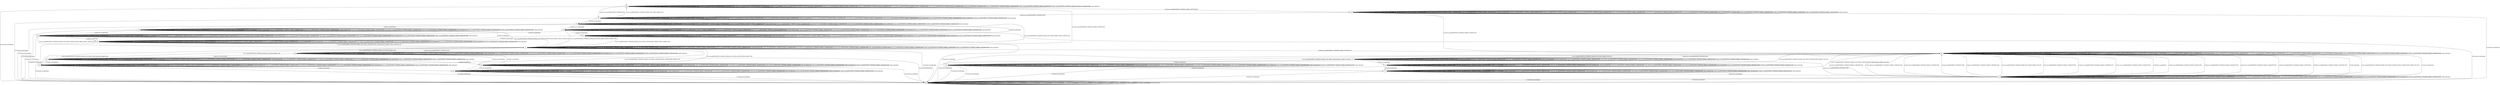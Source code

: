 digraph peripheral_07_17_selected {
s0 [label="start"];
s1 [label="end"];
s2 [label="s2"];
s3 [label="s3"];
s4 [label="s4"];
s5 [label="s5"];
s6 [label="s6"];
s7 [label="s7"];
s8 [label="s8"];
s9 [label="s9"];
s10 [label="s10"];
s11 [label="s11"];
s12 [label="s12"];
s13 [label="s13"];
s14 [label="s14"];
s15 [label="s15"];
s16 [label="s16"];
s17 [label="s17"];
s18 [label="s18"];
s19 [label="s19"];
s21 [label="s21"];
s21 [label="s21"];
s22 [label="s22"];
s0 -> s0  [label="ll_enc_req_pkt/BTLE|BTLE_CTRL|BTLE_DATA|LL_ENC_RSP|LL_REJECT_IND"];
s0 -> s0  [label="ll_enc_rsp_pkt/BTLE|BTLE_CTRL|BTLE_DATA|LL_UNKNOWN_RSP"];
s0 -> s0  [label="ll_start_enc_req_pkt/BTLE|BTLE_CTRL|BTLE_DATA|LL_UNKNOWN_RSP"];
s0 -> s0  [label="ll_start_enc_rsp_pkt/BTLE|BTLE_CTRL|BTLE_DATA|LL_UNKNOWN_RSP"];
s0 -> s0  [label="ll_unknown_rsp_pkt/empty"];
s0 -> s13  [label="ll_feature_req_pkt/BTLE|BTLE_CTRL|BTLE_DATA|LL_FEATURE_RSP"];
s0 -> s0  [label="ll_feature_rsp_pkt/BTLE|BTLE_CTRL|BTLE_DATA|L2CAP_Hdr|LL_UNKNOWN_RSP"];
s0 -> s8  [label="ll_pause_enc_req_pkt/BTLE|BTLE_CTRL|BTLE_DATA"];
s0 -> s0  [label="ll_pause_enc_rsp_pkt/BTLE|BTLE_CTRL|BTLE_DATA|LL_UNKNOWN_RSP"];
s0 -> s2  [label="ll_version_ind_pkt/BTLE|BTLE_CTRL|BTLE_DATA|LL_VERSION_IND"];
s0 -> s0  [label="ll_reject_ind_pkt/BTLE|BTLE_CTRL|BTLE_DATA|LL_UNKNOWN_RSP"];
s0 -> s0  [label="ll_slave_feature_req_pkt/BTLE|BTLE_CTRL|BTLE_DATA|LL_UNKNOWN_RSP"];
s0 -> s0  [label="ll_reject_ind_ext_pkt/BTLE|BTLE_CTRL|BTLE_DATA|LL_UNKNOWN_RSP"];
s0 -> s0  [label="ll_ping_req_pkt/BTLE|BTLE_CTRL|BTLE_DATA"];
s0 -> s0  [label="ll_ping_rsp_pkt/BTLE|BTLE_CTRL|BTLE_DATA|LL_UNKNOWN_RSP"];
s0 -> s0  [label="ll_length_req_pkt/BTLE|BTLE_CTRL|BTLE_DATA|LL_LENGTH_RSP"];
s0 -> s0  [label="ll_length_rsp_pkt/BTLE|BTLE_CTRL|BTLE_DATA|L2CAP_Hdr|LL_UNKNOWN_RSP"];
s0 -> s1  [label="ll_terminate_ind_pkt/empty"];
s0 -> s0  [label="ll_empty_pkt/empty"];
s1 -> s1  [label="ll_enc_req_pkt/empty"];
s1 -> s1  [label="ll_enc_rsp_pkt/empty"];
s1 -> s1  [label="ll_start_enc_req_pkt/empty"];
s1 -> s1  [label="ll_start_enc_rsp_pkt/empty"];
s1 -> s1  [label="ll_unknown_rsp_pkt/empty"];
s1 -> s1  [label="ll_feature_req_pkt/empty"];
s1 -> s1  [label="ll_feature_rsp_pkt/empty"];
s1 -> s1  [label="ll_pause_enc_req_pkt/empty"];
s1 -> s1  [label="ll_pause_enc_rsp_pkt/empty"];
s1 -> s1  [label="ll_version_ind_pkt/empty"];
s1 -> s1  [label="ll_reject_ind_pkt/empty"];
s1 -> s1  [label="ll_slave_feature_req_pkt/empty"];
s1 -> s1  [label="ll_reject_ind_ext_pkt/empty"];
s1 -> s1  [label="ll_ping_req_pkt/empty"];
s1 -> s1  [label="ll_ping_rsp_pkt/empty"];
s1 -> s1  [label="ll_length_req_pkt/empty"];
s1 -> s1  [label="ll_length_rsp_pkt/empty"];
s1 -> s1  [label="ll_terminate_ind_pkt/empty"];
s1 -> s1  [label="ll_empty_pkt/empty"];
s2 -> s2  [label="ll_enc_req_pkt/BTLE|BTLE_CTRL|BTLE_DATA|LL_ENC_RSP|LL_REJECT_IND"];
s2 -> s2  [label="ll_enc_rsp_pkt/BTLE|BTLE_CTRL|BTLE_DATA|LL_UNKNOWN_RSP"];
s2 -> s2  [label="ll_start_enc_req_pkt/BTLE|BTLE_CTRL|BTLE_DATA|LL_UNKNOWN_RSP"];
s2 -> s2  [label="ll_start_enc_rsp_pkt/BTLE|BTLE_CTRL|BTLE_DATA|LL_UNKNOWN_RSP"];
s2 -> s2  [label="ll_unknown_rsp_pkt/empty"];
s2 -> s3  [label="ll_feature_req_pkt/BTLE|BTLE_CTRL|BTLE_DATA|LL_FEATURE_RSP"];
s2 -> s2  [label="ll_feature_rsp_pkt/BTLE|BTLE_CTRL|BTLE_DATA|LL_UNKNOWN_RSP"];
s2 -> s16  [label="ll_pause_enc_req_pkt/BTLE|BTLE_CTRL|BTLE_DATA"];
s2 -> s2  [label="ll_pause_enc_rsp_pkt/BTLE|BTLE_CTRL|BTLE_DATA|LL_UNKNOWN_RSP"];
s2 -> s2  [label="ll_version_ind_pkt/empty"];
s2 -> s2  [label="ll_reject_ind_pkt/BTLE|BTLE_CTRL|BTLE_DATA|LL_UNKNOWN_RSP"];
s2 -> s2  [label="ll_slave_feature_req_pkt/BTLE|BTLE_CTRL|BTLE_DATA|LL_UNKNOWN_RSP"];
s2 -> s2  [label="ll_reject_ind_ext_pkt/BTLE|BTLE_CTRL|BTLE_DATA|LL_UNKNOWN_RSP"];
s2 -> s2  [label="ll_ping_req_pkt/BTLE|BTLE_CTRL|BTLE_DATA"];
s2 -> s2  [label="ll_ping_rsp_pkt/BTLE|BTLE_CTRL|BTLE_DATA|LL_UNKNOWN_RSP"];
s2 -> s2  [label="ll_length_req_pkt/BTLE|BTLE_CTRL|BTLE_DATA|LL_LENGTH_RSP"];
s2 -> s2  [label="ll_length_rsp_pkt/BTLE|BTLE_CTRL|BTLE_DATA|LL_UNKNOWN_RSP"];
s2 -> s1  [label="ll_terminate_ind_pkt/empty"];
s2 -> s2  [label="ll_empty_pkt/empty"];
s3 -> s3  [label="ll_enc_req_pkt/BTLE|BTLE_CTRL|BTLE_DATA|LL_ENC_RSP|LL_REJECT_EXT_IND"];
s3 -> s3  [label="ll_enc_rsp_pkt/BTLE|BTLE_CTRL|BTLE_DATA|LL_UNKNOWN_RSP"];
s3 -> s3  [label="ll_start_enc_req_pkt/BTLE|BTLE_CTRL|BTLE_DATA|LL_UNKNOWN_RSP"];
s3 -> s3  [label="ll_start_enc_rsp_pkt/BTLE|BTLE_CTRL|BTLE_DATA|LL_UNKNOWN_RSP"];
s3 -> s3  [label="ll_unknown_rsp_pkt/empty"];
s3 -> s3  [label="ll_feature_req_pkt/BTLE|BTLE_CTRL|BTLE_DATA|LL_FEATURE_RSP"];
s3 -> s3  [label="ll_feature_rsp_pkt/BTLE|BTLE_CTRL|BTLE_DATA|LL_UNKNOWN_RSP"];
s3 -> s4  [label="ll_pause_enc_req_pkt/BTLE|BTLE_CTRL|BTLE_DATA"];
s3 -> s3  [label="ll_pause_enc_rsp_pkt/BTLE|BTLE_CTRL|BTLE_DATA|LL_UNKNOWN_RSP"];
s3 -> s3  [label="ll_version_ind_pkt/empty"];
s3 -> s3  [label="ll_reject_ind_pkt/BTLE|BTLE_CTRL|BTLE_DATA|LL_UNKNOWN_RSP"];
s3 -> s3  [label="ll_slave_feature_req_pkt/BTLE|BTLE_CTRL|BTLE_DATA|LL_UNKNOWN_RSP"];
s3 -> s3  [label="ll_reject_ind_ext_pkt/BTLE|BTLE_CTRL|BTLE_DATA|LL_UNKNOWN_RSP"];
s3 -> s3  [label="ll_ping_req_pkt/BTLE|BTLE_CTRL|BTLE_DATA"];
s3 -> s3  [label="ll_ping_rsp_pkt/BTLE|BTLE_CTRL|BTLE_DATA|LL_UNKNOWN_RSP"];
s3 -> s3  [label="ll_length_req_pkt/BTLE|BTLE_CTRL|BTLE_DATA|LL_LENGTH_RSP"];
s3 -> s3  [label="ll_length_rsp_pkt/BTLE|BTLE_CTRL|BTLE_DATA|LL_UNKNOWN_RSP"];
s3 -> s1  [label="ll_terminate_ind_pkt/empty"];
s3 -> s3  [label="ll_empty_pkt/empty"];
s4 -> s3  [label="ll_enc_req_pkt/BTLE|BTLE_CTRL|BTLE_DATA|LL_ENC_RSP|LL_REJECT_EXT_IND"];
s4 -> s4  [label="ll_enc_rsp_pkt/BTLE|BTLE_CTRL|BTLE_DATA|LL_UNKNOWN_RSP"];
s4 -> s4  [label="ll_start_enc_req_pkt/BTLE|BTLE_CTRL|BTLE_DATA|LL_UNKNOWN_RSP"];
s4 -> s4  [label="ll_start_enc_rsp_pkt/BTLE|BTLE_CTRL|BTLE_DATA|LL_UNKNOWN_RSP"];
s4 -> s4  [label="ll_unknown_rsp_pkt/empty"];
s4 -> s5  [label="ll_feature_req_pkt/empty"];
s4 -> s4  [label="ll_feature_rsp_pkt/BTLE|BTLE_CTRL|BTLE_DATA|LL_UNKNOWN_RSP"];
s4 -> s4  [label="ll_pause_enc_req_pkt/BTLE|BTLE_CTRL|BTLE_DATA|LL_UNKNOWN_RSP"];
s4 -> s4  [label="ll_pause_enc_rsp_pkt/empty"];
s4 -> s4  [label="ll_version_ind_pkt/empty"];
s4 -> s4  [label="ll_reject_ind_pkt/BTLE|BTLE_CTRL|BTLE_DATA|LL_UNKNOWN_RSP"];
s4 -> s4  [label="ll_slave_feature_req_pkt/BTLE|BTLE_CTRL|BTLE_DATA|LL_UNKNOWN_RSP"];
s4 -> s4  [label="ll_reject_ind_ext_pkt/BTLE|BTLE_CTRL|BTLE_DATA|LL_UNKNOWN_RSP"];
s4 -> s4  [label="ll_ping_req_pkt/empty"];
s4 -> s4  [label="ll_ping_rsp_pkt/BTLE|BTLE_CTRL|BTLE_DATA|LL_UNKNOWN_RSP"];
s4 -> s6  [label="ll_length_req_pkt/empty"];
s4 -> s4  [label="ll_length_rsp_pkt/BTLE|BTLE_CTRL|BTLE_DATA|LL_UNKNOWN_RSP"];
s4 -> s1  [label="ll_terminate_ind_pkt/empty"];
s4 -> s4  [label="ll_empty_pkt/empty"];
s5 -> s3  [label="ll_enc_req_pkt/BTLE|BTLE_CTRL|BTLE_DATA|LL_ENC_RSP|LL_FEATURE_RSP|LL_REJECT_EXT_IND"];
s5 -> s5  [label="ll_enc_rsp_pkt/BTLE|BTLE_CTRL|BTLE_DATA|LL_UNKNOWN_RSP"];
s5 -> s5  [label="ll_start_enc_req_pkt/BTLE|BTLE_CTRL|BTLE_DATA|LL_UNKNOWN_RSP"];
s5 -> s5  [label="ll_start_enc_rsp_pkt/BTLE|BTLE_CTRL|BTLE_DATA|LL_UNKNOWN_RSP"];
s5 -> s5  [label="ll_unknown_rsp_pkt/empty"];
s5 -> s5  [label="ll_feature_req_pkt/empty"];
s5 -> s5  [label="ll_feature_rsp_pkt/BTLE|BTLE_CTRL|BTLE_DATA|LL_UNKNOWN_RSP"];
s5 -> s5  [label="ll_pause_enc_req_pkt/BTLE|BTLE_CTRL|BTLE_DATA|LL_UNKNOWN_RSP"];
s5 -> s5  [label="ll_pause_enc_rsp_pkt/empty"];
s5 -> s5  [label="ll_version_ind_pkt/empty"];
s5 -> s5  [label="ll_reject_ind_pkt/BTLE|BTLE_CTRL|BTLE_DATA|LL_UNKNOWN_RSP"];
s5 -> s5  [label="ll_slave_feature_req_pkt/BTLE|BTLE_CTRL|BTLE_DATA|LL_UNKNOWN_RSP"];
s5 -> s5  [label="ll_reject_ind_ext_pkt/BTLE|BTLE_CTRL|BTLE_DATA|LL_UNKNOWN_RSP"];
s5 -> s5  [label="ll_ping_req_pkt/empty"];
s5 -> s5  [label="ll_ping_rsp_pkt/BTLE|BTLE_CTRL|BTLE_DATA|LL_UNKNOWN_RSP"];
s5 -> s7  [label="ll_length_req_pkt/empty"];
s5 -> s5  [label="ll_length_rsp_pkt/BTLE|BTLE_CTRL|BTLE_DATA|LL_UNKNOWN_RSP"];
s5 -> s1  [label="ll_terminate_ind_pkt/empty"];
s5 -> s5  [label="ll_empty_pkt/empty"];
s6 -> s3  [label="ll_enc_req_pkt/BTLE|BTLE_CTRL|BTLE_DATA|LL_ENC_RSP|LL_LENGTH_RSP|LL_REJECT_EXT_IND"];
s6 -> s6  [label="ll_enc_rsp_pkt/BTLE|BTLE_CTRL|BTLE_DATA|LL_UNKNOWN_RSP"];
s6 -> s6  [label="ll_start_enc_req_pkt/BTLE|BTLE_CTRL|BTLE_DATA|LL_UNKNOWN_RSP"];
s6 -> s6  [label="ll_start_enc_rsp_pkt/BTLE|BTLE_CTRL|BTLE_DATA|LL_UNKNOWN_RSP"];
s6 -> s6  [label="ll_unknown_rsp_pkt/empty"];
s6 -> s7  [label="ll_feature_req_pkt/empty"];
s6 -> s6  [label="ll_feature_rsp_pkt/BTLE|BTLE_CTRL|BTLE_DATA|LL_UNKNOWN_RSP"];
s6 -> s6  [label="ll_pause_enc_req_pkt/BTLE|BTLE_CTRL|BTLE_DATA|LL_UNKNOWN_RSP"];
s6 -> s6  [label="ll_pause_enc_rsp_pkt/empty"];
s6 -> s6  [label="ll_version_ind_pkt/empty"];
s6 -> s6  [label="ll_reject_ind_pkt/BTLE|BTLE_CTRL|BTLE_DATA|LL_UNKNOWN_RSP"];
s6 -> s6  [label="ll_slave_feature_req_pkt/BTLE|BTLE_CTRL|BTLE_DATA|LL_UNKNOWN_RSP"];
s6 -> s6  [label="ll_reject_ind_ext_pkt/BTLE|BTLE_CTRL|BTLE_DATA|LL_UNKNOWN_RSP"];
s6 -> s6  [label="ll_ping_req_pkt/empty"];
s6 -> s6  [label="ll_ping_rsp_pkt/BTLE|BTLE_CTRL|BTLE_DATA|LL_UNKNOWN_RSP"];
s6 -> s6  [label="ll_length_req_pkt/empty"];
s6 -> s6  [label="ll_length_rsp_pkt/BTLE|BTLE_CTRL|BTLE_DATA|LL_UNKNOWN_RSP"];
s6 -> s1  [label="ll_terminate_ind_pkt/empty"];
s6 -> s6  [label="ll_empty_pkt/empty"];
s7 -> s3  [label="ll_enc_req_pkt/BTLE|BTLE_CTRL|BTLE_DATA|LL_ENC_RSP|LL_FEATURE_RSP|LL_LENGTH_RSP|LL_REJECT_EXT_IND"];
s7 -> s7  [label="ll_enc_rsp_pkt/BTLE|BTLE_CTRL|BTLE_DATA|LL_UNKNOWN_RSP"];
s7 -> s7  [label="ll_start_enc_req_pkt/BTLE|BTLE_CTRL|BTLE_DATA|LL_UNKNOWN_RSP"];
s7 -> s7  [label="ll_start_enc_rsp_pkt/BTLE|BTLE_CTRL|BTLE_DATA|LL_UNKNOWN_RSP"];
s7 -> s7  [label="ll_unknown_rsp_pkt/empty"];
s7 -> s7  [label="ll_feature_req_pkt/empty"];
s7 -> s7  [label="ll_feature_rsp_pkt/BTLE|BTLE_CTRL|BTLE_DATA|LL_UNKNOWN_RSP"];
s7 -> s7  [label="ll_pause_enc_req_pkt/BTLE|BTLE_CTRL|BTLE_DATA|LL_UNKNOWN_RSP"];
s7 -> s21  [label="ll_pause_enc_rsp_pkt/empty"];
s7 -> s7  [label="ll_version_ind_pkt/empty"];
s7 -> s7  [label="ll_reject_ind_pkt/BTLE|BTLE_CTRL|BTLE_DATA|LL_UNKNOWN_RSP"];
s7 -> s7  [label="ll_slave_feature_req_pkt/BTLE|BTLE_CTRL|BTLE_DATA|LL_UNKNOWN_RSP"];
s7 -> s7  [label="ll_reject_ind_ext_pkt/BTLE|BTLE_CTRL|BTLE_DATA|LL_UNKNOWN_RSP"];
s7 -> s7  [label="ll_ping_req_pkt/empty"];
s7 -> s7  [label="ll_ping_rsp_pkt/BTLE|BTLE_CTRL|BTLE_DATA|LL_UNKNOWN_RSP"];
s7 -> s7  [label="ll_length_req_pkt/empty"];
s7 -> s7  [label="ll_length_rsp_pkt/BTLE|BTLE_CTRL|BTLE_DATA|LL_UNKNOWN_RSP"];
s7 -> s1  [label="ll_terminate_ind_pkt/empty"];
s7 -> s7  [label="ll_empty_pkt/empty"];
s8 -> s0  [label="ll_enc_req_pkt/BTLE|BTLE_CTRL|BTLE_DATA|LL_ENC_RSP|LL_REJECT_IND"];
s8 -> s8  [label="ll_enc_rsp_pkt/BTLE|BTLE_CTRL|BTLE_DATA|LL_UNKNOWN_RSP"];
s8 -> s8  [label="ll_start_enc_req_pkt/BTLE|BTLE_CTRL|BTLE_DATA|LL_UNKNOWN_RSP"];
s8 -> s8  [label="ll_start_enc_rsp_pkt/BTLE|BTLE_CTRL|BTLE_DATA|LL_UNKNOWN_RSP"];
s8 -> s8  [label="ll_unknown_rsp_pkt/empty"];
s8 -> s8  [label="ll_feature_req_pkt/empty"];
s8 -> s8  [label="ll_feature_rsp_pkt/BTLE|BTLE_CTRL|BTLE_DATA|LL_UNKNOWN_RSP"];
s8 -> s8  [label="ll_pause_enc_req_pkt/BTLE|BTLE_CTRL|BTLE_DATA|LL_UNKNOWN_RSP"];
s8 -> s8  [label="ll_pause_enc_rsp_pkt/empty"];
s8 -> s9  [label="ll_version_ind_pkt/empty"];
s8 -> s8  [label="ll_reject_ind_pkt/BTLE|BTLE_CTRL|BTLE_DATA|LL_UNKNOWN_RSP"];
s8 -> s8  [label="ll_slave_feature_req_pkt/BTLE|BTLE_CTRL|BTLE_DATA|LL_UNKNOWN_RSP"];
s8 -> s8  [label="ll_reject_ind_ext_pkt/BTLE|BTLE_CTRL|BTLE_DATA|LL_UNKNOWN_RSP"];
s8 -> s8  [label="ll_ping_req_pkt/empty"];
s8 -> s8  [label="ll_ping_rsp_pkt/BTLE|BTLE_CTRL|BTLE_DATA|LL_UNKNOWN_RSP"];
s8 -> s8  [label="ll_length_req_pkt/empty"];
s8 -> s8  [label="ll_length_rsp_pkt/BTLE|BTLE_CTRL|BTLE_DATA|LL_UNKNOWN_RSP"];
s8 -> s1  [label="ll_terminate_ind_pkt/empty"];
s8 -> s8  [label="ll_empty_pkt/empty"];
s9 -> s2  [label="ll_enc_req_pkt/BTLE|BTLE_CTRL|BTLE_DATA|LL_ENC_RSP|LL_REJECT_IND|LL_VERSION_IND"];
s9 -> s9  [label="ll_enc_rsp_pkt/BTLE|BTLE_CTRL|BTLE_DATA|LL_UNKNOWN_RSP"];
s9 -> s9  [label="ll_start_enc_req_pkt/BTLE|BTLE_CTRL|BTLE_DATA|LL_UNKNOWN_RSP"];
s9 -> s9  [label="ll_start_enc_rsp_pkt/BTLE|BTLE_CTRL|BTLE_DATA|LL_UNKNOWN_RSP"];
s9 -> s9  [label="ll_unknown_rsp_pkt/empty"];
s9 -> s10  [label="ll_feature_req_pkt/empty"];
s9 -> s9  [label="ll_feature_rsp_pkt/BTLE|BTLE_CTRL|BTLE_DATA|LL_UNKNOWN_RSP"];
s9 -> s9  [label="ll_pause_enc_req_pkt/BTLE|BTLE_CTRL|BTLE_DATA|LL_UNKNOWN_RSP"];
s9 -> s14  [label="ll_pause_enc_rsp_pkt/empty"];
s9 -> s9  [label="ll_version_ind_pkt/empty"];
s9 -> s9  [label="ll_reject_ind_pkt/BTLE|BTLE_CTRL|BTLE_DATA|LL_UNKNOWN_RSP"];
s9 -> s9  [label="ll_slave_feature_req_pkt/BTLE|BTLE_CTRL|BTLE_DATA|LL_UNKNOWN_RSP"];
s9 -> s9  [label="ll_reject_ind_ext_pkt/BTLE|BTLE_CTRL|BTLE_DATA|LL_UNKNOWN_RSP"];
s9 -> s9  [label="ll_ping_req_pkt/empty"];
s9 -> s9  [label="ll_ping_rsp_pkt/BTLE|BTLE_CTRL|BTLE_DATA|LL_UNKNOWN_RSP"];
s9 -> s11  [label="ll_length_req_pkt/empty"];
s9 -> s9  [label="ll_length_rsp_pkt/BTLE|BTLE_CTRL|BTLE_DATA|LL_UNKNOWN_RSP"];
s9 -> s1  [label="ll_terminate_ind_pkt/empty"];
s9 -> s9  [label="ll_empty_pkt/empty"];
s10 -> s2  [label="ll_enc_req_pkt/BTLE|BTLE_CTRL|BTLE_DATA|LL_ENC_RSP|LL_FEATURE_RSP|LL_REJECT_IND|LL_VERSION_IND"];
s10 -> s10  [label="ll_enc_rsp_pkt/BTLE|BTLE_CTRL|BTLE_DATA|LL_UNKNOWN_RSP"];
s10 -> s10  [label="ll_start_enc_req_pkt/BTLE|BTLE_CTRL|BTLE_DATA|LL_UNKNOWN_RSP"];
s10 -> s10  [label="ll_start_enc_rsp_pkt/BTLE|BTLE_CTRL|BTLE_DATA|LL_UNKNOWN_RSP"];
s10 -> s10  [label="ll_unknown_rsp_pkt/empty"];
s10 -> s10  [label="ll_feature_req_pkt/empty"];
s10 -> s10  [label="ll_feature_rsp_pkt/BTLE|BTLE_CTRL|BTLE_DATA|LL_UNKNOWN_RSP"];
s10 -> s10  [label="ll_pause_enc_req_pkt/BTLE|BTLE_CTRL|BTLE_DATA|LL_UNKNOWN_RSP"];
s10 -> s15  [label="ll_pause_enc_rsp_pkt/empty"];
s10 -> s10  [label="ll_version_ind_pkt/empty"];
s10 -> s10  [label="ll_reject_ind_pkt/BTLE|BTLE_CTRL|BTLE_DATA|LL_UNKNOWN_RSP"];
s10 -> s10  [label="ll_slave_feature_req_pkt/BTLE|BTLE_CTRL|BTLE_DATA|LL_UNKNOWN_RSP"];
s10 -> s10  [label="ll_reject_ind_ext_pkt/BTLE|BTLE_CTRL|BTLE_DATA|LL_UNKNOWN_RSP"];
s10 -> s10  [label="ll_ping_req_pkt/empty"];
s10 -> s10  [label="ll_ping_rsp_pkt/BTLE|BTLE_CTRL|BTLE_DATA|LL_UNKNOWN_RSP"];
s10 -> s12  [label="ll_length_req_pkt/empty"];
s10 -> s10  [label="ll_length_rsp_pkt/BTLE|BTLE_CTRL|BTLE_DATA|LL_UNKNOWN_RSP"];
s10 -> s1  [label="ll_terminate_ind_pkt/empty"];
s10 -> s10  [label="ll_empty_pkt/empty"];
s11 -> s2  [label="ll_enc_req_pkt/BTLE|BTLE_CTRL|BTLE_DATA|LL_ENC_RSP|LL_LENGTH_RSP|LL_REJECT_IND|LL_VERSION_IND"];
s11 -> s11  [label="ll_enc_rsp_pkt/BTLE|BTLE_CTRL|BTLE_DATA|LL_UNKNOWN_RSP"];
s11 -> s11  [label="ll_start_enc_req_pkt/BTLE|BTLE_CTRL|BTLE_DATA|LL_UNKNOWN_RSP"];
s11 -> s11  [label="ll_start_enc_rsp_pkt/BTLE|BTLE_CTRL|BTLE_DATA|LL_UNKNOWN_RSP"];
s11 -> s11  [label="ll_unknown_rsp_pkt/empty"];
s11 -> s12  [label="ll_feature_req_pkt/empty"];
s11 -> s11  [label="ll_feature_rsp_pkt/BTLE|BTLE_CTRL|BTLE_DATA|LL_UNKNOWN_RSP"];
s11 -> s11  [label="ll_pause_enc_req_pkt/BTLE|BTLE_CTRL|BTLE_DATA|LL_UNKNOWN_RSP"];
s11 -> s11  [label="ll_pause_enc_rsp_pkt/empty"];
s11 -> s11  [label="ll_version_ind_pkt/empty"];
s11 -> s11  [label="ll_reject_ind_pkt/BTLE|BTLE_CTRL|BTLE_DATA|LL_UNKNOWN_RSP"];
s11 -> s11  [label="ll_slave_feature_req_pkt/BTLE|BTLE_CTRL|BTLE_DATA|LL_UNKNOWN_RSP"];
s11 -> s11  [label="ll_reject_ind_ext_pkt/BTLE|BTLE_CTRL|BTLE_DATA|LL_UNKNOWN_RSP"];
s11 -> s11  [label="ll_ping_req_pkt/empty"];
s11 -> s11  [label="ll_ping_rsp_pkt/BTLE|BTLE_CTRL|BTLE_DATA|LL_UNKNOWN_RSP"];
s11 -> s11  [label="ll_length_req_pkt/empty"];
s11 -> s11  [label="ll_length_rsp_pkt/BTLE|BTLE_CTRL|BTLE_DATA|LL_UNKNOWN_RSP"];
s11 -> s1  [label="ll_terminate_ind_pkt/empty"];
s11 -> s11  [label="ll_empty_pkt/empty"];
s12 -> s2  [label="ll_enc_req_pkt/BTLE|BTLE_CTRL|BTLE_DATA|LL_ENC_RSP|LL_FEATURE_RSP|LL_LENGTH_RSP|LL_REJECT_IND|LL_VERSION_IND"];
s12 -> s12  [label="ll_enc_rsp_pkt/BTLE|BTLE_CTRL|BTLE_DATA|LL_UNKNOWN_RSP"];
s12 -> s12  [label="ll_start_enc_req_pkt/BTLE|BTLE_CTRL|BTLE_DATA|LL_UNKNOWN_RSP"];
s12 -> s12  [label="ll_start_enc_rsp_pkt/BTLE|BTLE_CTRL|BTLE_DATA|LL_UNKNOWN_RSP"];
s12 -> s12  [label="ll_unknown_rsp_pkt/empty"];
s12 -> s12  [label="ll_feature_req_pkt/empty"];
s12 -> s12  [label="ll_feature_rsp_pkt/BTLE|BTLE_CTRL|BTLE_DATA|LL_UNKNOWN_RSP"];
s12 -> s12  [label="ll_pause_enc_req_pkt/BTLE|BTLE_CTRL|BTLE_DATA|LL_UNKNOWN_RSP"];
s12 -> s12  [label="ll_pause_enc_rsp_pkt/empty"];
s12 -> s12  [label="ll_version_ind_pkt/empty"];
s12 -> s12  [label="ll_reject_ind_pkt/BTLE|BTLE_CTRL|BTLE_DATA|LL_UNKNOWN_RSP"];
s12 -> s12  [label="ll_slave_feature_req_pkt/BTLE|BTLE_CTRL|BTLE_DATA|LL_UNKNOWN_RSP"];
s12 -> s12  [label="ll_reject_ind_ext_pkt/BTLE|BTLE_CTRL|BTLE_DATA|LL_UNKNOWN_RSP"];
s12 -> s12  [label="ll_ping_req_pkt/empty"];
s12 -> s12  [label="ll_ping_rsp_pkt/BTLE|BTLE_CTRL|BTLE_DATA|LL_UNKNOWN_RSP"];
s12 -> s12  [label="ll_length_req_pkt/empty"];
s12 -> s12  [label="ll_length_rsp_pkt/BTLE|BTLE_CTRL|BTLE_DATA|LL_UNKNOWN_RSP"];
s12 -> s1  [label="ll_terminate_ind_pkt/empty"];
s12 -> s12  [label="ll_empty_pkt/empty"];
s13 -> s13  [label="ll_enc_req_pkt/BTLE|BTLE_CTRL|BTLE_DATA|LL_ENC_RSP|LL_REJECT_EXT_IND"];
s13 -> s13  [label="ll_enc_rsp_pkt/BTLE|BTLE_CTRL|BTLE_DATA|LL_UNKNOWN_RSP"];
s13 -> s13  [label="ll_start_enc_req_pkt/BTLE|BTLE_CTRL|BTLE_DATA|LL_UNKNOWN_RSP"];
s13 -> s13  [label="ll_start_enc_rsp_pkt/BTLE|BTLE_CTRL|BTLE_DATA|LL_UNKNOWN_RSP"];
s13 -> s13  [label="ll_unknown_rsp_pkt/empty"];
s13 -> s13  [label="ll_feature_req_pkt/BTLE|BTLE_CTRL|BTLE_DATA|LL_FEATURE_RSP"];
s13 -> s13  [label="ll_feature_rsp_pkt/BTLE|BTLE_CTRL|BTLE_DATA|LL_UNKNOWN_RSP"];
s13 -> s8  [label="ll_pause_enc_req_pkt/BTLE|BTLE_CTRL|BTLE_DATA"];
s13 -> s13  [label="ll_pause_enc_rsp_pkt/BTLE|BTLE_CTRL|BTLE_DATA|LL_UNKNOWN_RSP"];
s13 -> s3  [label="ll_version_ind_pkt/BTLE|BTLE_CTRL|BTLE_DATA|LL_VERSION_IND"];
s13 -> s13  [label="ll_reject_ind_pkt/BTLE|BTLE_CTRL|BTLE_DATA|LL_UNKNOWN_RSP"];
s13 -> s13  [label="ll_slave_feature_req_pkt/BTLE|BTLE_CTRL|BTLE_DATA|LL_UNKNOWN_RSP"];
s13 -> s13  [label="ll_reject_ind_ext_pkt/BTLE|BTLE_CTRL|BTLE_DATA|LL_UNKNOWN_RSP"];
s13 -> s13  [label="ll_ping_req_pkt/BTLE|BTLE_CTRL|BTLE_DATA"];
s13 -> s13  [label="ll_ping_rsp_pkt/BTLE|BTLE_CTRL|BTLE_DATA|LL_UNKNOWN_RSP"];
s13 -> s13  [label="ll_length_req_pkt/BTLE|BTLE_CTRL|BTLE_DATA|LL_LENGTH_RSP"];
s13 -> s13  [label="ll_length_rsp_pkt/BTLE|BTLE_CTRL|BTLE_DATA|LL_UNKNOWN_RSP"];
s13 -> s1  [label="ll_terminate_ind_pkt/empty"];
s13 -> s13  [label="ll_empty_pkt/empty"];
s14 -> s2  [label="ll_enc_req_pkt/BTLE|BTLE_CTRL|BTLE_DATA|LL_ENC_RSP|LL_REJECT_IND|LL_VERSION_IND"];
s14 -> s14  [label="ll_enc_rsp_pkt/BTLE|BTLE_CTRL|BTLE_DATA|LL_UNKNOWN_RSP"];
s14 -> s14  [label="ll_start_enc_req_pkt/BTLE|BTLE_CTRL|BTLE_DATA|LL_UNKNOWN_RSP"];
s14 -> s14  [label="ll_start_enc_rsp_pkt/BTLE|BTLE_CTRL|BTLE_DATA|LL_UNKNOWN_RSP"];
s14 -> s14  [label="ll_unknown_rsp_pkt/empty"];
s14 -> s15  [label="ll_feature_req_pkt/empty"];
s14 -> s14  [label="ll_feature_rsp_pkt/BTLE|BTLE_CTRL|BTLE_DATA|LL_UNKNOWN_RSP"];
s14 -> s14  [label="ll_pause_enc_req_pkt/BTLE|BTLE_CTRL|BTLE_DATA|LL_UNKNOWN_RSP"];
s14 -> s14  [label="ll_pause_enc_rsp_pkt/BTLE|BTLE_CTRL|BTLE_DATA|LL_UNKNOWN_RSP"];
s14 -> s14  [label="ll_version_ind_pkt/empty"];
s14 -> s14  [label="ll_reject_ind_pkt/BTLE|BTLE_CTRL|BTLE_DATA|LL_UNKNOWN_RSP"];
s14 -> s14  [label="ll_slave_feature_req_pkt/BTLE|BTLE_CTRL|BTLE_DATA|LL_UNKNOWN_RSP"];
s14 -> s14  [label="ll_reject_ind_ext_pkt/BTLE|BTLE_CTRL|BTLE_DATA|LL_UNKNOWN_RSP"];
s14 -> s14  [label="ll_ping_req_pkt/empty"];
s14 -> s14  [label="ll_ping_rsp_pkt/BTLE|BTLE_CTRL|BTLE_DATA|LL_UNKNOWN_RSP"];
s14 -> s11  [label="ll_length_req_pkt/empty"];
s14 -> s14  [label="ll_length_rsp_pkt/BTLE|BTLE_CTRL|BTLE_DATA|LL_UNKNOWN_RSP"];
s14 -> s1  [label="ll_terminate_ind_pkt/empty"];
s14 -> s14  [label="ll_empty_pkt/empty"];
s15 -> s2  [label="ll_enc_req_pkt/BTLE|BTLE_CTRL|BTLE_DATA|LL_ENC_RSP|LL_FEATURE_RSP|LL_REJECT_IND|LL_VERSION_IND"];
s15 -> s15  [label="ll_enc_rsp_pkt/BTLE|BTLE_CTRL|BTLE_DATA|LL_UNKNOWN_RSP"];
s15 -> s15  [label="ll_start_enc_req_pkt/BTLE|BTLE_CTRL|BTLE_DATA|LL_UNKNOWN_RSP"];
s15 -> s15  [label="ll_start_enc_rsp_pkt/BTLE|BTLE_CTRL|BTLE_DATA|LL_UNKNOWN_RSP"];
s15 -> s15  [label="ll_unknown_rsp_pkt/empty"];
s15 -> s15  [label="ll_feature_req_pkt/empty"];
s15 -> s15  [label="ll_feature_rsp_pkt/BTLE|BTLE_CTRL|BTLE_DATA|LL_UNKNOWN_RSP"];
s15 -> s15  [label="ll_pause_enc_req_pkt/BTLE|BTLE_CTRL|BTLE_DATA|LL_UNKNOWN_RSP"];
s15 -> s15  [label="ll_pause_enc_rsp_pkt/BTLE|BTLE_CTRL|BTLE_DATA|LL_UNKNOWN_RSP"];
s15 -> s15  [label="ll_version_ind_pkt/empty"];
s15 -> s15  [label="ll_reject_ind_pkt/BTLE|BTLE_CTRL|BTLE_DATA|LL_UNKNOWN_RSP"];
s15 -> s15  [label="ll_slave_feature_req_pkt/BTLE|BTLE_CTRL|BTLE_DATA|LL_UNKNOWN_RSP"];
s15 -> s15  [label="ll_reject_ind_ext_pkt/BTLE|BTLE_CTRL|BTLE_DATA|LL_UNKNOWN_RSP"];
s15 -> s15  [label="ll_ping_req_pkt/empty"];
s15 -> s15  [label="ll_ping_rsp_pkt/BTLE|BTLE_CTRL|BTLE_DATA|LL_UNKNOWN_RSP"];
s15 -> s12  [label="ll_length_req_pkt/empty"];
s15 -> s15  [label="ll_length_rsp_pkt/BTLE|BTLE_CTRL|BTLE_DATA|LL_UNKNOWN_RSP"];
s15 -> s1  [label="ll_terminate_ind_pkt/empty"];
s15 -> s15  [label="ll_empty_pkt/empty"];
s16 -> s2  [label="ll_enc_req_pkt/BTLE|BTLE_CTRL|BTLE_DATA|LL_ENC_RSP|LL_REJECT_IND"];
s16 -> s16  [label="ll_enc_rsp_pkt/BTLE|BTLE_CTRL|BTLE_DATA|LL_UNKNOWN_RSP"];
s16 -> s16  [label="ll_start_enc_req_pkt/BTLE|BTLE_CTRL|BTLE_DATA|LL_UNKNOWN_RSP"];
s16 -> s16  [label="ll_start_enc_rsp_pkt/BTLE|BTLE_CTRL|BTLE_DATA|LL_UNKNOWN_RSP"];
s16 -> s16  [label="ll_unknown_rsp_pkt/empty"];
s16 -> s17  [label="ll_feature_req_pkt/empty"];
s16 -> s16  [label="ll_feature_rsp_pkt/BTLE|BTLE_CTRL|BTLE_DATA|LL_UNKNOWN_RSP"];
s16 -> s16  [label="ll_pause_enc_req_pkt/BTLE|BTLE_CTRL|BTLE_DATA|LL_UNKNOWN_RSP"];
s16 -> s22  [label="ll_pause_enc_rsp_pkt/empty"];
s16 -> s16  [label="ll_version_ind_pkt/empty"];
s16 -> s16  [label="ll_reject_ind_pkt/BTLE|BTLE_CTRL|BTLE_DATA|LL_UNKNOWN_RSP"];
s16 -> s16  [label="ll_slave_feature_req_pkt/BTLE|BTLE_CTRL|BTLE_DATA|LL_UNKNOWN_RSP"];
s16 -> s16  [label="ll_reject_ind_ext_pkt/BTLE|BTLE_CTRL|BTLE_DATA|LL_UNKNOWN_RSP"];
s16 -> s16  [label="ll_ping_req_pkt/empty"];
s16 -> s16  [label="ll_ping_rsp_pkt/BTLE|BTLE_CTRL|BTLE_DATA|LL_UNKNOWN_RSP"];
s16 -> s18  [label="ll_length_req_pkt/empty"];
s16 -> s16  [label="ll_length_rsp_pkt/BTLE|BTLE_CTRL|BTLE_DATA|LL_UNKNOWN_RSP"];
s16 -> s1  [label="ll_terminate_ind_pkt/empty"];
s16 -> s16  [label="ll_empty_pkt/empty"];
s17 -> s2  [label="ll_enc_req_pkt/BTLE|BTLE_CTRL|BTLE_DATA|LL_ENC_RSP|LL_FEATURE_RSP|LL_REJECT_IND"];
s17 -> s17  [label="ll_enc_rsp_pkt/BTLE|BTLE_CTRL|BTLE_DATA|LL_UNKNOWN_RSP"];
s17 -> s17  [label="ll_start_enc_req_pkt/BTLE|BTLE_CTRL|BTLE_DATA|LL_UNKNOWN_RSP"];
s17 -> s17  [label="ll_start_enc_rsp_pkt/BTLE|BTLE_CTRL|BTLE_DATA|LL_UNKNOWN_RSP"];
s17 -> s17  [label="ll_unknown_rsp_pkt/empty"];
s17 -> s17  [label="ll_feature_req_pkt/empty"];
s17 -> s17  [label="ll_feature_rsp_pkt/BTLE|BTLE_CTRL|BTLE_DATA|LL_UNKNOWN_RSP"];
s17 -> s17  [label="ll_pause_enc_req_pkt/BTLE|BTLE_CTRL|BTLE_DATA|LL_UNKNOWN_RSP"];
s17 -> s17  [label="ll_pause_enc_rsp_pkt/empty"];
s17 -> s17  [label="ll_version_ind_pkt/empty"];
s17 -> s17  [label="ll_reject_ind_pkt/BTLE|BTLE_CTRL|BTLE_DATA|LL_UNKNOWN_RSP"];
s17 -> s17  [label="ll_slave_feature_req_pkt/BTLE|BTLE_CTRL|BTLE_DATA|LL_UNKNOWN_RSP"];
s17 -> s17  [label="ll_reject_ind_ext_pkt/BTLE|BTLE_CTRL|BTLE_DATA|LL_UNKNOWN_RSP"];
s17 -> s17  [label="ll_ping_req_pkt/empty"];
s17 -> s17  [label="ll_ping_rsp_pkt/BTLE|BTLE_CTRL|BTLE_DATA|LL_UNKNOWN_RSP"];
s17 -> s19  [label="ll_length_req_pkt/empty"];
s17 -> s17  [label="ll_length_rsp_pkt/BTLE|BTLE_CTRL|BTLE_DATA|LL_UNKNOWN_RSP"];
s17 -> s1  [label="ll_terminate_ind_pkt/empty"];
s17 -> s17  [label="ll_empty_pkt/empty"];
s18 -> s2  [label="ll_enc_req_pkt/BTLE|BTLE_CTRL|BTLE_DATA|LL_ENC_RSP|LL_LENGTH_RSP|LL_REJECT_IND"];
s18 -> s18  [label="ll_enc_rsp_pkt/BTLE|BTLE_CTRL|BTLE_DATA|LL_UNKNOWN_RSP"];
s18 -> s18  [label="ll_start_enc_req_pkt/BTLE|BTLE_CTRL|BTLE_DATA|LL_UNKNOWN_RSP"];
s18 -> s18  [label="ll_start_enc_rsp_pkt/BTLE|BTLE_CTRL|BTLE_DATA|LL_UNKNOWN_RSP"];
s18 -> s18  [label="ll_unknown_rsp_pkt/empty"];
s18 -> s19  [label="ll_feature_req_pkt/empty"];
s18 -> s18  [label="ll_feature_rsp_pkt/BTLE|BTLE_CTRL|BTLE_DATA|LL_UNKNOWN_RSP"];
s18 -> s18  [label="ll_pause_enc_req_pkt/BTLE|BTLE_CTRL|BTLE_DATA|LL_UNKNOWN_RSP"];
s18 -> s18  [label="ll_pause_enc_rsp_pkt/empty"];
s18 -> s18  [label="ll_version_ind_pkt/empty"];
s18 -> s18  [label="ll_reject_ind_pkt/BTLE|BTLE_CTRL|BTLE_DATA|LL_UNKNOWN_RSP"];
s18 -> s18  [label="ll_slave_feature_req_pkt/BTLE|BTLE_CTRL|BTLE_DATA|LL_UNKNOWN_RSP"];
s18 -> s18  [label="ll_reject_ind_ext_pkt/BTLE|BTLE_CTRL|BTLE_DATA|LL_UNKNOWN_RSP"];
s18 -> s18  [label="ll_ping_req_pkt/empty"];
s18 -> s18  [label="ll_ping_rsp_pkt/BTLE|BTLE_CTRL|BTLE_DATA|LL_UNKNOWN_RSP"];
s18 -> s18  [label="ll_length_req_pkt/empty"];
s18 -> s18  [label="ll_length_rsp_pkt/BTLE|BTLE_CTRL|BTLE_DATA|LL_UNKNOWN_RSP"];
s18 -> s1  [label="ll_terminate_ind_pkt/empty"];
s18 -> s18  [label="ll_empty_pkt/empty"];
s19 -> s2  [label="ll_enc_req_pkt/BTLE|BTLE_CTRL|BTLE_DATA|LL_ENC_RSP|LL_FEATURE_RSP|LL_LENGTH_RSP|LL_REJECT_IND"];
s19 -> s19  [label="ll_enc_rsp_pkt/BTLE|BTLE_CTRL|BTLE_DATA|LL_UNKNOWN_RSP"];
s19 -> s19  [label="ll_start_enc_req_pkt/BTLE|BTLE_CTRL|BTLE_DATA|LL_UNKNOWN_RSP"];
s19 -> s19  [label="ll_start_enc_rsp_pkt/BTLE|BTLE_CTRL|BTLE_DATA|LL_UNKNOWN_RSP"];
s19 -> s19  [label="ll_unknown_rsp_pkt/empty"];
s19 -> s19  [label="ll_feature_req_pkt/empty"];
s19 -> s19  [label="ll_feature_rsp_pkt/BTLE|BTLE_CTRL|BTLE_DATA|LL_UNKNOWN_RSP"];
s19 -> s19  [label="ll_pause_enc_req_pkt/BTLE|BTLE_CTRL|BTLE_DATA|LL_UNKNOWN_RSP"];
s19 -> s19  [label="ll_pause_enc_rsp_pkt/empty"];
s19 -> s19  [label="ll_version_ind_pkt/empty"];
s19 -> s19  [label="ll_reject_ind_pkt/BTLE|BTLE_CTRL|BTLE_DATA|LL_UNKNOWN_RSP"];
s19 -> s19  [label="ll_slave_feature_req_pkt/BTLE|BTLE_CTRL|BTLE_DATA|LL_UNKNOWN_RSP"];
s19 -> s19  [label="ll_reject_ind_ext_pkt/BTLE|BTLE_CTRL|BTLE_DATA|LL_UNKNOWN_RSP"];
s19 -> s19  [label="ll_ping_req_pkt/empty"];
s19 -> s19  [label="ll_ping_rsp_pkt/BTLE|BTLE_CTRL|BTLE_DATA|LL_UNKNOWN_RSP"];
s19 -> s19  [label="ll_length_req_pkt/empty"];
s19 -> s19  [label="ll_length_rsp_pkt/BTLE|BTLE_CTRL|BTLE_DATA|LL_UNKNOWN_RSP"];
s19 -> s1  [label="ll_terminate_ind_pkt/empty"];
s19 -> s19  [label="ll_empty_pkt/empty"];
s21 -> s3  [label="ll_enc_req_pkt/BTLE|BTLE_CTRL|BTLE_DATA|LL_ENC_RSP|LL_REJECT_EXT_IND"];
s21 -> s3  [label="ll_enc_rsp_pkt/BTLE|BTLE_CTRL|BTLE_DATA|LL_UNKNOWN_RSP"];
s21 -> s3  [label="ll_start_enc_req_pkt/BTLE|BTLE_CTRL|BTLE_DATA|LL_UNKNOWN_RSP"];
s21 -> s3  [label="ll_start_enc_rsp_pkt/BTLE|BTLE_CTRL|BTLE_DATA|LL_UNKNOWN_RSP"];
s21 -> s3  [label="ll_unknown_rsp_pkt/empty"];
s21 -> s3  [label="ll_feature_req_pkt/BTLE|BTLE_CTRL|BTLE_DATA|LL_FEATURE_RSP"];
s21 -> s3  [label="ll_feature_rsp_pkt/BTLE|BTLE_CTRL|BTLE_DATA|LL_UNKNOWN_RSP"];
s21 -> s4  [label="ll_pause_enc_req_pkt/BTLE|BTLE_CTRL|BTLE_DATA"];
s21 -> s3  [label="ll_pause_enc_rsp_pkt/BTLE|BTLE_CTRL|BTLE_DATA|LL_UNKNOWN_RSP"];
s21 -> s3  [label="ll_version_ind_pkt/empty"];
s21 -> s3  [label="ll_reject_ind_pkt/BTLE|BTLE_CTRL|BTLE_DATA|LL_UNKNOWN_RSP"];
s21 -> s3  [label="ll_slave_feature_req_pkt/BTLE|BTLE_CTRL|BTLE_DATA|LL_UNKNOWN_RSP"];
s21 -> s3  [label="ll_reject_ind_ext_pkt/BTLE|BTLE_CTRL|BTLE_DATA|LL_UNKNOWN_RSP"];
s21 -> s3  [label="ll_ping_req_pkt/BTLE|BTLE_CTRL|BTLE_DATA"];
s21 -> s3  [label="ll_ping_rsp_pkt/BTLE|BTLE_CTRL|BTLE_DATA|LL_UNKNOWN_RSP"];
s21 -> s3  [label="ll_length_req_pkt/BTLE|BTLE_CTRL|BTLE_DATA|LL_LENGTH_RSP"];
s21 -> s3  [label="ll_length_rsp_pkt/BTLE|BTLE_CTRL|BTLE_DATA|LL_UNKNOWN_RSP"];
s21 -> s1  [label="ll_terminate_ind_pkt/empty"];
s21 -> s3  [label="ll_empty_pkt/empty"];
s21 -> s3  [label="ll_enc_req_pkt/BTLE|BTLE_CTRL|BTLE_DATA|LL_ENC_RSP|LL_FEATURE_RSP|LL_LENGTH_RSP|LL_REJECT_EXT_IND"];
s21 -> s21  [label="ll_enc_rsp_pkt/BTLE|BTLE_CTRL|BTLE_DATA|LL_UNKNOWN_RSP"];
s21 -> s21  [label="ll_start_enc_req_pkt/BTLE|BTLE_CTRL|BTLE_DATA|LL_UNKNOWN_RSP"];
s21 -> s21  [label="ll_start_enc_rsp_pkt/BTLE|BTLE_CTRL|BTLE_DATA|LL_UNKNOWN_RSP"];
s21 -> s21  [label="ll_unknown_rsp_pkt/empty"];
s21 -> s21  [label="ll_feature_req_pkt/empty"];
s21 -> s21  [label="ll_feature_rsp_pkt/BTLE|BTLE_CTRL|BTLE_DATA|LL_UNKNOWN_RSP"];
s21 -> s21  [label="ll_pause_enc_req_pkt/BTLE|BTLE_CTRL|BTLE_DATA|LL_UNKNOWN_RSP"];
s21 -> s21  [label="ll_pause_enc_rsp_pkt/BTLE|BTLE_CTRL|BTLE_DATA|LL_UNKNOWN_RSP"];
s21 -> s21  [label="ll_version_ind_pkt/empty"];
s21 -> s21  [label="ll_reject_ind_pkt/BTLE|BTLE_CTRL|BTLE_DATA|LL_UNKNOWN_RSP"];
s21 -> s21  [label="ll_slave_feature_req_pkt/BTLE|BTLE_CTRL|BTLE_DATA|LL_UNKNOWN_RSP"];
s21 -> s21  [label="ll_reject_ind_ext_pkt/BTLE|BTLE_CTRL|BTLE_DATA|LL_UNKNOWN_RSP"];
s21 -> s21  [label="ll_ping_req_pkt/empty"];
s21 -> s21  [label="ll_ping_rsp_pkt/BTLE|BTLE_CTRL|BTLE_DATA|LL_UNKNOWN_RSP"];
s21 -> s21  [label="ll_length_req_pkt/empty"];
s21 -> s21  [label="ll_length_rsp_pkt/BTLE|BTLE_CTRL|BTLE_DATA|LL_UNKNOWN_RSP"];
s21 -> s1  [label="ll_terminate_ind_pkt/empty"];
s21 -> s21  [label="ll_empty_pkt/empty"];
s22 -> s2  [label="ll_enc_req_pkt/BTLE|BTLE_CTRL|BTLE_DATA|LL_ENC_RSP|LL_REJECT_IND"];
s22 -> s22  [label="ll_enc_rsp_pkt/BTLE|BTLE_CTRL|BTLE_DATA|LL_UNKNOWN_RSP"];
s22 -> s22  [label="ll_start_enc_req_pkt/BTLE|BTLE_CTRL|BTLE_DATA|LL_UNKNOWN_RSP"];
s22 -> s22  [label="ll_start_enc_rsp_pkt/BTLE|BTLE_CTRL|BTLE_DATA|LL_UNKNOWN_RSP"];
s22 -> s22  [label="ll_unknown_rsp_pkt/empty"];
s22 -> s17  [label="ll_feature_req_pkt/empty"];
s22 -> s22  [label="ll_feature_rsp_pkt/BTLE|BTLE_CTRL|BTLE_DATA|LL_UNKNOWN_RSP"];
s22 -> s22  [label="ll_pause_enc_req_pkt/BTLE|BTLE_CTRL|BTLE_DATA|LL_UNKNOWN_RSP"];
s22 -> s22  [label="ll_pause_enc_rsp_pkt/BTLE|BTLE_CTRL|BTLE_DATA|LL_UNKNOWN_RSP"];
s22 -> s22  [label="ll_version_ind_pkt/empty"];
s22 -> s22  [label="ll_reject_ind_pkt/BTLE|BTLE_CTRL|BTLE_DATA|LL_UNKNOWN_RSP"];
s22 -> s22  [label="ll_slave_feature_req_pkt/BTLE|BTLE_CTRL|BTLE_DATA|LL_UNKNOWN_RSP"];
s22 -> s22  [label="ll_reject_ind_ext_pkt/BTLE|BTLE_CTRL|BTLE_DATA|LL_UNKNOWN_RSP"];
s22 -> s22  [label="ll_ping_req_pkt/empty"];
s22 -> s22  [label="ll_ping_rsp_pkt/BTLE|BTLE_CTRL|BTLE_DATA|LL_UNKNOWN_RSP"];
s22 -> s18  [label="ll_length_req_pkt/empty"];
s22 -> s22  [label="ll_length_rsp_pkt/BTLE|BTLE_CTRL|BTLE_DATA|LL_UNKNOWN_RSP"];
s22 -> s1  [label="ll_terminate_ind_pkt/empty"];
s22 -> s22  [label="ll_empty_pkt/empty"];
__start0 [label="", shape=none];
__start0 -> s0  [label=""];
}
